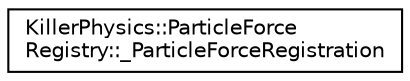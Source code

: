 digraph "Graphical Class Hierarchy"
{
  edge [fontname="Helvetica",fontsize="10",labelfontname="Helvetica",labelfontsize="10"];
  node [fontname="Helvetica",fontsize="10",shape=record];
  rankdir="LR";
  Node0 [label="KillerPhysics::ParticleForce\lRegistry::_ParticleForceRegistration",height=0.2,width=0.4,color="black", fillcolor="white", style="filled",URL="$struct_killer_physics_1_1_particle_force_registry_1_1___particle_force_registration.html"];
}
